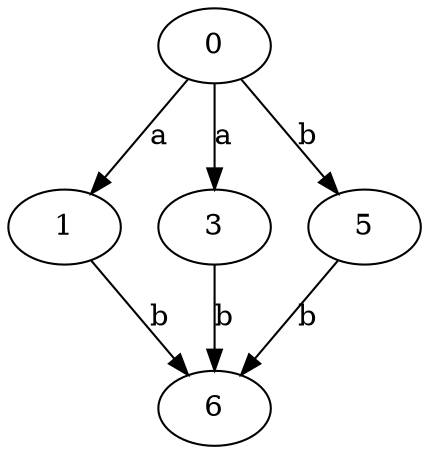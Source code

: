 strict digraph  {
1;
3;
5;
0;
6;
1 -> 6  [label=b];
3 -> 6  [label=b];
5 -> 6  [label=b];
0 -> 1  [label=a];
0 -> 3  [label=a];
0 -> 5  [label=b];
}
